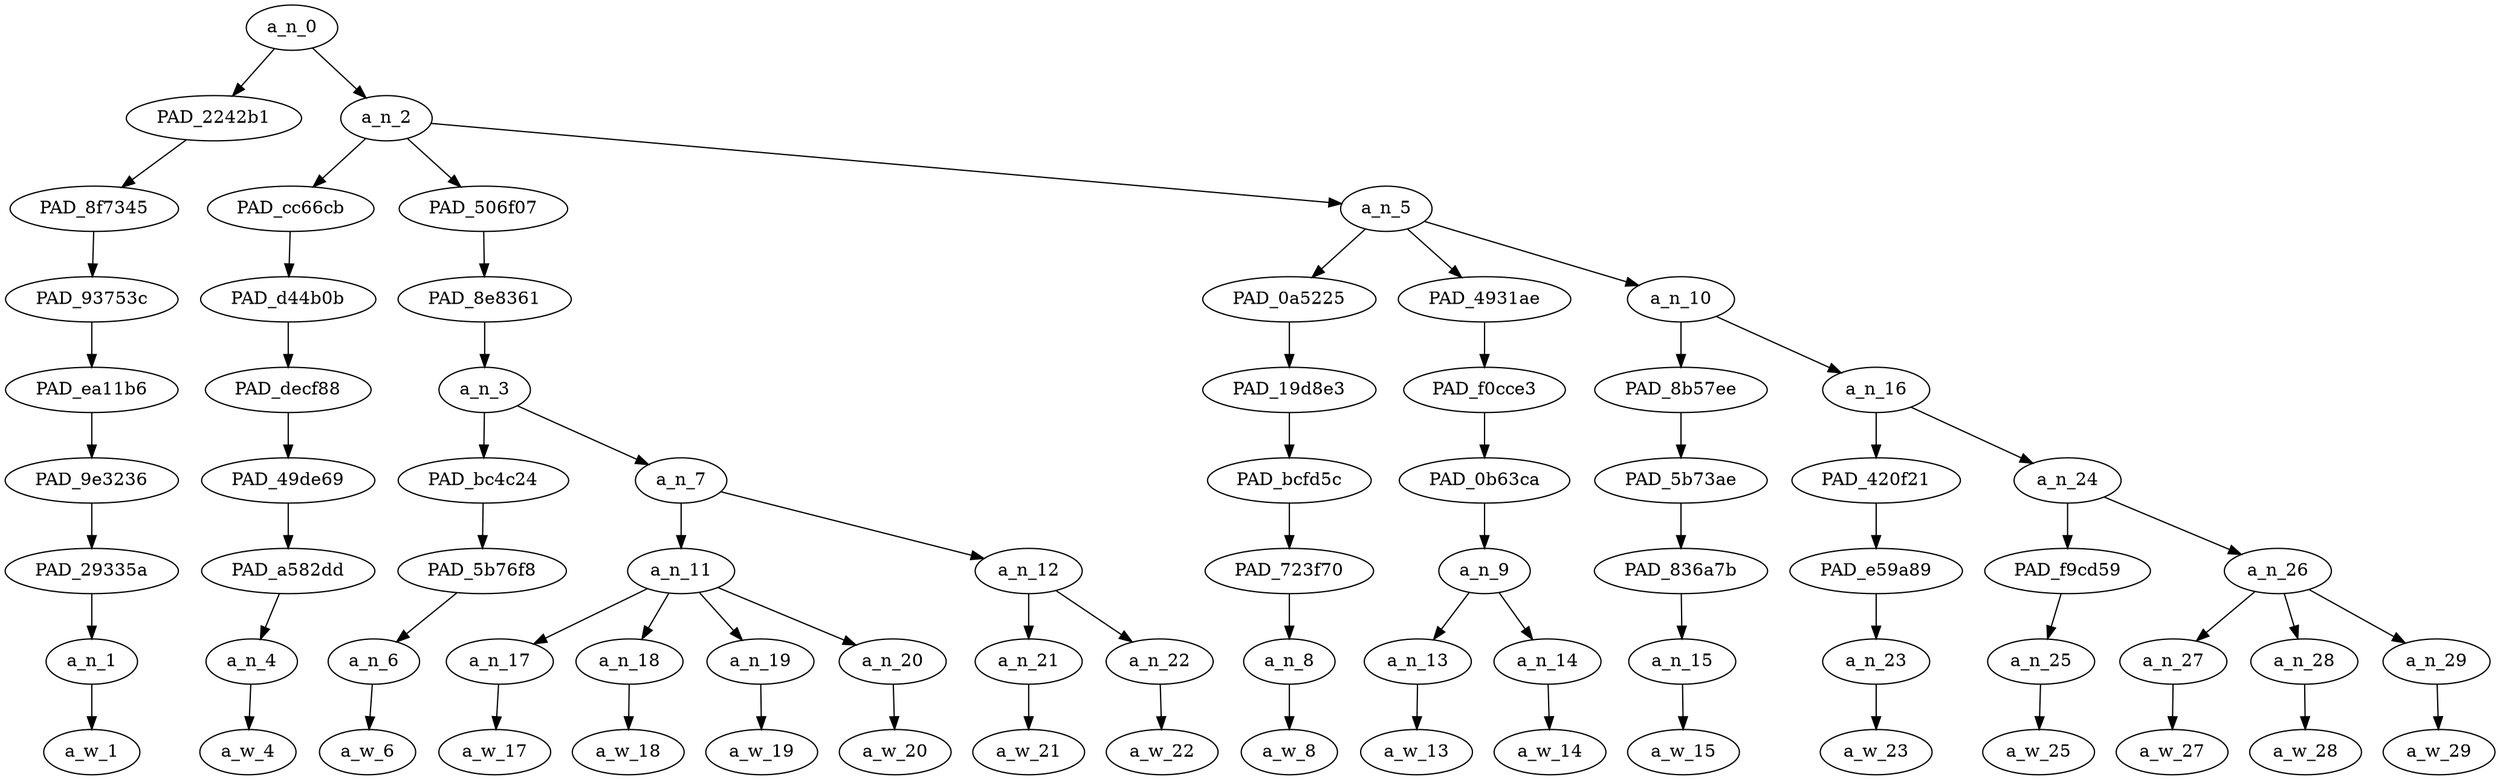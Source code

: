 strict digraph "" {
	a_n_0	[div_dir=1,
		index=0,
		level=8,
		pos="3.6388888888888893,8!",
		text_span="[0, 1, 2, 3, 4, 5, 6, 7, 8, 9, 10, 11, 12, 13, 14, 15, 16, 17]",
		value=1.00000000];
	PAD_2242b1	[div_dir=1,
		index=0,
		level=7,
		pos="0.0,7!",
		text_span="[0]",
		value=0.08322707];
	a_n_0 -> PAD_2242b1;
	a_n_2	[div_dir=1,
		index=1,
		level=7,
		pos="7.277777777777779,7!",
		text_span="[1, 2, 3, 4, 5, 6, 7, 8, 9, 10, 11, 12, 13, 14, 15, 16, 17]",
		value=0.91584662];
	a_n_0 -> a_n_2;
	PAD_8f7345	[div_dir=1,
		index=0,
		level=6,
		pos="0.0,6!",
		text_span="[0]",
		value=0.08322707];
	PAD_2242b1 -> PAD_8f7345;
	PAD_93753c	[div_dir=1,
		index=0,
		level=5,
		pos="0.0,5!",
		text_span="[0]",
		value=0.08322707];
	PAD_8f7345 -> PAD_93753c;
	PAD_ea11b6	[div_dir=1,
		index=0,
		level=4,
		pos="0.0,4!",
		text_span="[0]",
		value=0.08322707];
	PAD_93753c -> PAD_ea11b6;
	PAD_9e3236	[div_dir=1,
		index=0,
		level=3,
		pos="0.0,3!",
		text_span="[0]",
		value=0.08322707];
	PAD_ea11b6 -> PAD_9e3236;
	PAD_29335a	[div_dir=1,
		index=0,
		level=2,
		pos="0.0,2!",
		text_span="[0]",
		value=0.08322707];
	PAD_9e3236 -> PAD_29335a;
	a_n_1	[div_dir=1,
		index=0,
		level=1,
		pos="0.0,1!",
		text_span="[0]",
		value=0.08322707];
	PAD_29335a -> a_n_1;
	a_w_1	[div_dir=0,
		index=0,
		level=0,
		pos="0,0!",
		text_span="[0]",
		value=msm];
	a_n_1 -> a_w_1;
	PAD_cc66cb	[div_dir=-1,
		index=2,
		level=6,
		pos="8.0,6!",
		text_span="[8]",
		value=0.02730271];
	a_n_2 -> PAD_cc66cb;
	PAD_506f07	[div_dir=1,
		index=1,
		level=6,
		pos="3.0,6!",
		text_span="[1, 2, 3, 4, 5, 6, 7]",
		value=0.54555610];
	a_n_2 -> PAD_506f07;
	a_n_5	[div_dir=1,
		index=3,
		level=6,
		pos="10.833333333333334,6!",
		text_span="[9, 10, 11, 12, 13, 14, 15, 16, 17]",
		value=0.34209875];
	a_n_2 -> a_n_5;
	PAD_d44b0b	[div_dir=-1,
		index=2,
		level=5,
		pos="8.0,5!",
		text_span="[8]",
		value=0.02730271];
	PAD_cc66cb -> PAD_d44b0b;
	PAD_decf88	[div_dir=-1,
		index=2,
		level=4,
		pos="8.0,4!",
		text_span="[8]",
		value=0.02730271];
	PAD_d44b0b -> PAD_decf88;
	PAD_49de69	[div_dir=-1,
		index=3,
		level=3,
		pos="8.0,3!",
		text_span="[8]",
		value=0.02730271];
	PAD_decf88 -> PAD_49de69;
	PAD_a582dd	[div_dir=-1,
		index=4,
		level=2,
		pos="8.0,2!",
		text_span="[8]",
		value=0.02730271];
	PAD_49de69 -> PAD_a582dd;
	a_n_4	[div_dir=-1,
		index=8,
		level=1,
		pos="8.0,1!",
		text_span="[8]",
		value=0.02730271];
	PAD_a582dd -> a_n_4;
	a_w_4	[div_dir=0,
		index=8,
		level=0,
		pos="8,0!",
		text_span="[8]",
		value=and];
	a_n_4 -> a_w_4;
	PAD_8e8361	[div_dir=1,
		index=1,
		level=5,
		pos="3.0,5!",
		text_span="[1, 2, 3, 4, 5, 6, 7]",
		value=0.54555610];
	PAD_506f07 -> PAD_8e8361;
	a_n_3	[div_dir=1,
		index=1,
		level=4,
		pos="3.0,4!",
		text_span="[1, 2, 3, 4, 5, 6, 7]",
		value=0.54555610];
	PAD_8e8361 -> a_n_3;
	PAD_bc4c24	[div_dir=1,
		index=1,
		level=3,
		pos="1.0,3!",
		text_span="[1]",
		value=0.05182504];
	a_n_3 -> PAD_bc4c24;
	a_n_7	[div_dir=1,
		index=2,
		level=3,
		pos="5.0,3!",
		text_span="[2, 3, 4, 5, 6, 7]",
		value=0.49278935];
	a_n_3 -> a_n_7;
	PAD_5b76f8	[div_dir=1,
		index=1,
		level=2,
		pos="1.0,2!",
		text_span="[1]",
		value=0.05182504];
	PAD_bc4c24 -> PAD_5b76f8;
	a_n_6	[div_dir=1,
		index=1,
		level=1,
		pos="1.0,1!",
		text_span="[1]",
		value=0.05182504];
	PAD_5b76f8 -> a_n_6;
	a_w_6	[div_dir=0,
		index=1,
		level=0,
		pos="1,0!",
		text_span="[1]",
		value=blamed];
	a_n_6 -> a_w_6;
	a_n_11	[div_dir=1,
		index=2,
		level=2,
		pos="3.5,2!",
		text_span="[2, 3, 4, 5]",
		value=0.42547635];
	a_n_7 -> a_n_11;
	a_n_12	[div_dir=1,
		index=3,
		level=2,
		pos="6.5,2!",
		text_span="[6, 7]",
		value=0.06643443];
	a_n_7 -> a_n_12;
	a_n_17	[div_dir=1,
		index=2,
		level=1,
		pos="2.0,1!",
		text_span="[2]",
		value=0.04254976];
	a_n_11 -> a_n_17;
	a_n_18	[div_dir=1,
		index=3,
		level=1,
		pos="3.0,1!",
		text_span="[3]",
		value=0.28521722];
	a_n_11 -> a_n_18;
	a_n_19	[div_dir=-1,
		index=4,
		level=1,
		pos="4.0,1!",
		text_span="[4]",
		value=0.05855073];
	a_n_11 -> a_n_19;
	a_n_20	[div_dir=1,
		index=5,
		level=1,
		pos="5.0,1!",
		text_span="[5]",
		value=0.03822137];
	a_n_11 -> a_n_20;
	a_w_17	[div_dir=0,
		index=2,
		level=0,
		pos="2,0!",
		text_span="[2]",
		value=this];
	a_n_17 -> a_w_17;
	a_w_18	[div_dir=0,
		index=3,
		level=0,
		pos="3,0!",
		text_span="[3]",
		value=muzrat];
	a_n_18 -> a_w_18;
	a_w_19	[div_dir=0,
		index=4,
		level=0,
		pos="4,0!",
		text_span="[4]",
		value=terrorist];
	a_n_19 -> a_w_19;
	a_w_20	[div_dir=0,
		index=5,
		level=0,
		pos="5,0!",
		text_span="[5]",
		value=attack];
	a_n_20 -> a_w_20;
	a_n_21	[div_dir=1,
		index=6,
		level=1,
		pos="6.0,1!",
		text_span="[6]",
		value=0.02582861];
	a_n_12 -> a_n_21;
	a_n_22	[div_dir=1,
		index=7,
		level=1,
		pos="7.0,1!",
		text_span="[7]",
		value=0.04047038];
	a_n_12 -> a_n_22;
	a_w_21	[div_dir=0,
		index=6,
		level=0,
		pos="6,0!",
		text_span="[6]",
		value=on];
	a_n_21 -> a_w_21;
	a_w_22	[div_dir=0,
		index=7,
		level=0,
		pos="7,0!",
		text_span="[7]",
		value=women];
	a_n_22 -> a_w_22;
	PAD_0a5225	[div_dir=1,
		index=3,
		level=5,
		pos="9.0,5!",
		text_span="[9]",
		value=0.03062350];
	a_n_5 -> PAD_0a5225;
	PAD_4931ae	[div_dir=1,
		index=4,
		level=5,
		pos="10.5,5!",
		text_span="[10, 11]",
		value=0.05775202];
	a_n_5 -> PAD_4931ae;
	a_n_10	[div_dir=1,
		index=5,
		level=5,
		pos="13.0,5!",
		text_span="[12, 13, 14, 15, 16, 17]",
		value=0.25336582];
	a_n_5 -> a_n_10;
	PAD_19d8e3	[div_dir=1,
		index=3,
		level=4,
		pos="9.0,4!",
		text_span="[9]",
		value=0.03062350];
	PAD_0a5225 -> PAD_19d8e3;
	PAD_bcfd5c	[div_dir=1,
		index=4,
		level=3,
		pos="9.0,3!",
		text_span="[9]",
		value=0.03062350];
	PAD_19d8e3 -> PAD_bcfd5c;
	PAD_723f70	[div_dir=1,
		index=5,
		level=2,
		pos="9.0,2!",
		text_span="[9]",
		value=0.03062350];
	PAD_bcfd5c -> PAD_723f70;
	a_n_8	[div_dir=1,
		index=9,
		level=1,
		pos="9.0,1!",
		text_span="[9]",
		value=0.03062350];
	PAD_723f70 -> a_n_8;
	a_w_8	[div_dir=0,
		index=9,
		level=0,
		pos="9,0!",
		text_span="[9]",
		value=dropped];
	a_n_8 -> a_w_8;
	PAD_f0cce3	[div_dir=1,
		index=4,
		level=4,
		pos="10.5,4!",
		text_span="[10, 11]",
		value=0.05775202];
	PAD_4931ae -> PAD_f0cce3;
	PAD_0b63ca	[div_dir=1,
		index=5,
		level=3,
		pos="10.5,3!",
		text_span="[10, 11]",
		value=0.05775202];
	PAD_f0cce3 -> PAD_0b63ca;
	a_n_9	[div_dir=1,
		index=6,
		level=2,
		pos="10.5,2!",
		text_span="[10, 11]",
		value=0.05775202];
	PAD_0b63ca -> a_n_9;
	a_n_13	[div_dir=1,
		index=10,
		level=1,
		pos="10.0,1!",
		text_span="[10]",
		value=0.02229558];
	a_n_9 -> a_n_13;
	a_n_14	[div_dir=1,
		index=11,
		level=1,
		pos="11.0,1!",
		text_span="[11]",
		value=0.03537732];
	a_n_9 -> a_n_14;
	a_w_13	[div_dir=0,
		index=10,
		level=0,
		pos="10,0!",
		text_span="[10]",
		value=the];
	a_n_13 -> a_w_13;
	a_w_14	[div_dir=0,
		index=11,
		level=0,
		pos="11,0!",
		text_span="[11]",
		value=story];
	a_n_14 -> a_w_14;
	PAD_8b57ee	[div_dir=1,
		index=5,
		level=4,
		pos="12.0,4!",
		text_span="[12]",
		value=0.02615097];
	a_n_10 -> PAD_8b57ee;
	a_n_16	[div_dir=1,
		index=6,
		level=4,
		pos="14.0,4!",
		text_span="[13, 14, 15, 16, 17]",
		value=0.22684837];
	a_n_10 -> a_n_16;
	PAD_5b73ae	[div_dir=1,
		index=6,
		level=3,
		pos="12.0,3!",
		text_span="[12]",
		value=0.02615097];
	PAD_8b57ee -> PAD_5b73ae;
	PAD_836a7b	[div_dir=1,
		index=7,
		level=2,
		pos="12.0,2!",
		text_span="[12]",
		value=0.02615097];
	PAD_5b73ae -> PAD_836a7b;
	a_n_15	[div_dir=1,
		index=12,
		level=1,
		pos="12.0,1!",
		text_span="[12]",
		value=0.02615097];
	PAD_836a7b -> a_n_15;
	a_w_15	[div_dir=0,
		index=12,
		level=0,
		pos="12,0!",
		text_span="[12]",
		value=like];
	a_n_15 -> a_w_15;
	PAD_420f21	[div_dir=1,
		index=7,
		level=3,
		pos="13.0,3!",
		text_span="[13]",
		value=0.02453375];
	a_n_16 -> PAD_420f21;
	a_n_24	[div_dir=1,
		index=8,
		level=3,
		pos="15.0,3!",
		text_span="[14, 15, 16, 17]",
		value=0.20193532];
	a_n_16 -> a_n_24;
	PAD_e59a89	[div_dir=1,
		index=8,
		level=2,
		pos="13.0,2!",
		text_span="[13]",
		value=0.02453375];
	PAD_420f21 -> PAD_e59a89;
	a_n_23	[div_dir=1,
		index=13,
		level=1,
		pos="13.0,1!",
		text_span="[13]",
		value=0.02453375];
	PAD_e59a89 -> a_n_23;
	a_w_23	[div_dir=0,
		index=13,
		level=0,
		pos="13,0!",
		text_span="[13]",
		value=it];
	a_n_23 -> a_w_23;
	PAD_f9cd59	[div_dir=-1,
		index=9,
		level=2,
		pos="14.0,2!",
		text_span="[14]",
		value=0.03018222];
	a_n_24 -> PAD_f9cd59;
	a_n_26	[div_dir=1,
		index=10,
		level=2,
		pos="16.0,2!",
		text_span="[15, 16, 17]",
		value=0.17132790];
	a_n_24 -> a_n_26;
	a_n_25	[div_dir=-1,
		index=14,
		level=1,
		pos="14.0,1!",
		text_span="[14]",
		value=0.03018222];
	PAD_f9cd59 -> a_n_25;
	a_w_25	[div_dir=0,
		index=14,
		level=0,
		pos="14,0!",
		text_span="[14]",
		value=was];
	a_n_25 -> a_w_25;
	a_n_27	[div_dir=1,
		index=15,
		level=1,
		pos="15.0,1!",
		text_span="[15]",
		value=0.02753754];
	a_n_26 -> a_n_27;
	a_n_28	[div_dir=-1,
		index=16,
		level=1,
		pos="16.0,1!",
		text_span="[16]",
		value=0.05139700];
	a_n_26 -> a_n_28;
	a_n_29	[div_dir=1,
		index=17,
		level=1,
		pos="17.0,1!",
		text_span="[17]",
		value=0.09190361];
	a_n_26 -> a_n_29;
	a_w_27	[div_dir=0,
		index=15,
		level=0,
		pos="15,0!",
		text_span="[15]",
		value=a];
	a_n_27 -> a_w_27;
	a_w_28	[div_dir=0,
		index=16,
		level=0,
		pos="16,0!",
		text_span="[16]",
		value=hot];
	a_n_28 -> a_w_28;
	a_w_29	[div_dir=0,
		index=17,
		level=0,
		pos="17,0!",
		text_span="[17]",
		value=potato];
	a_n_29 -> a_w_29;
}
